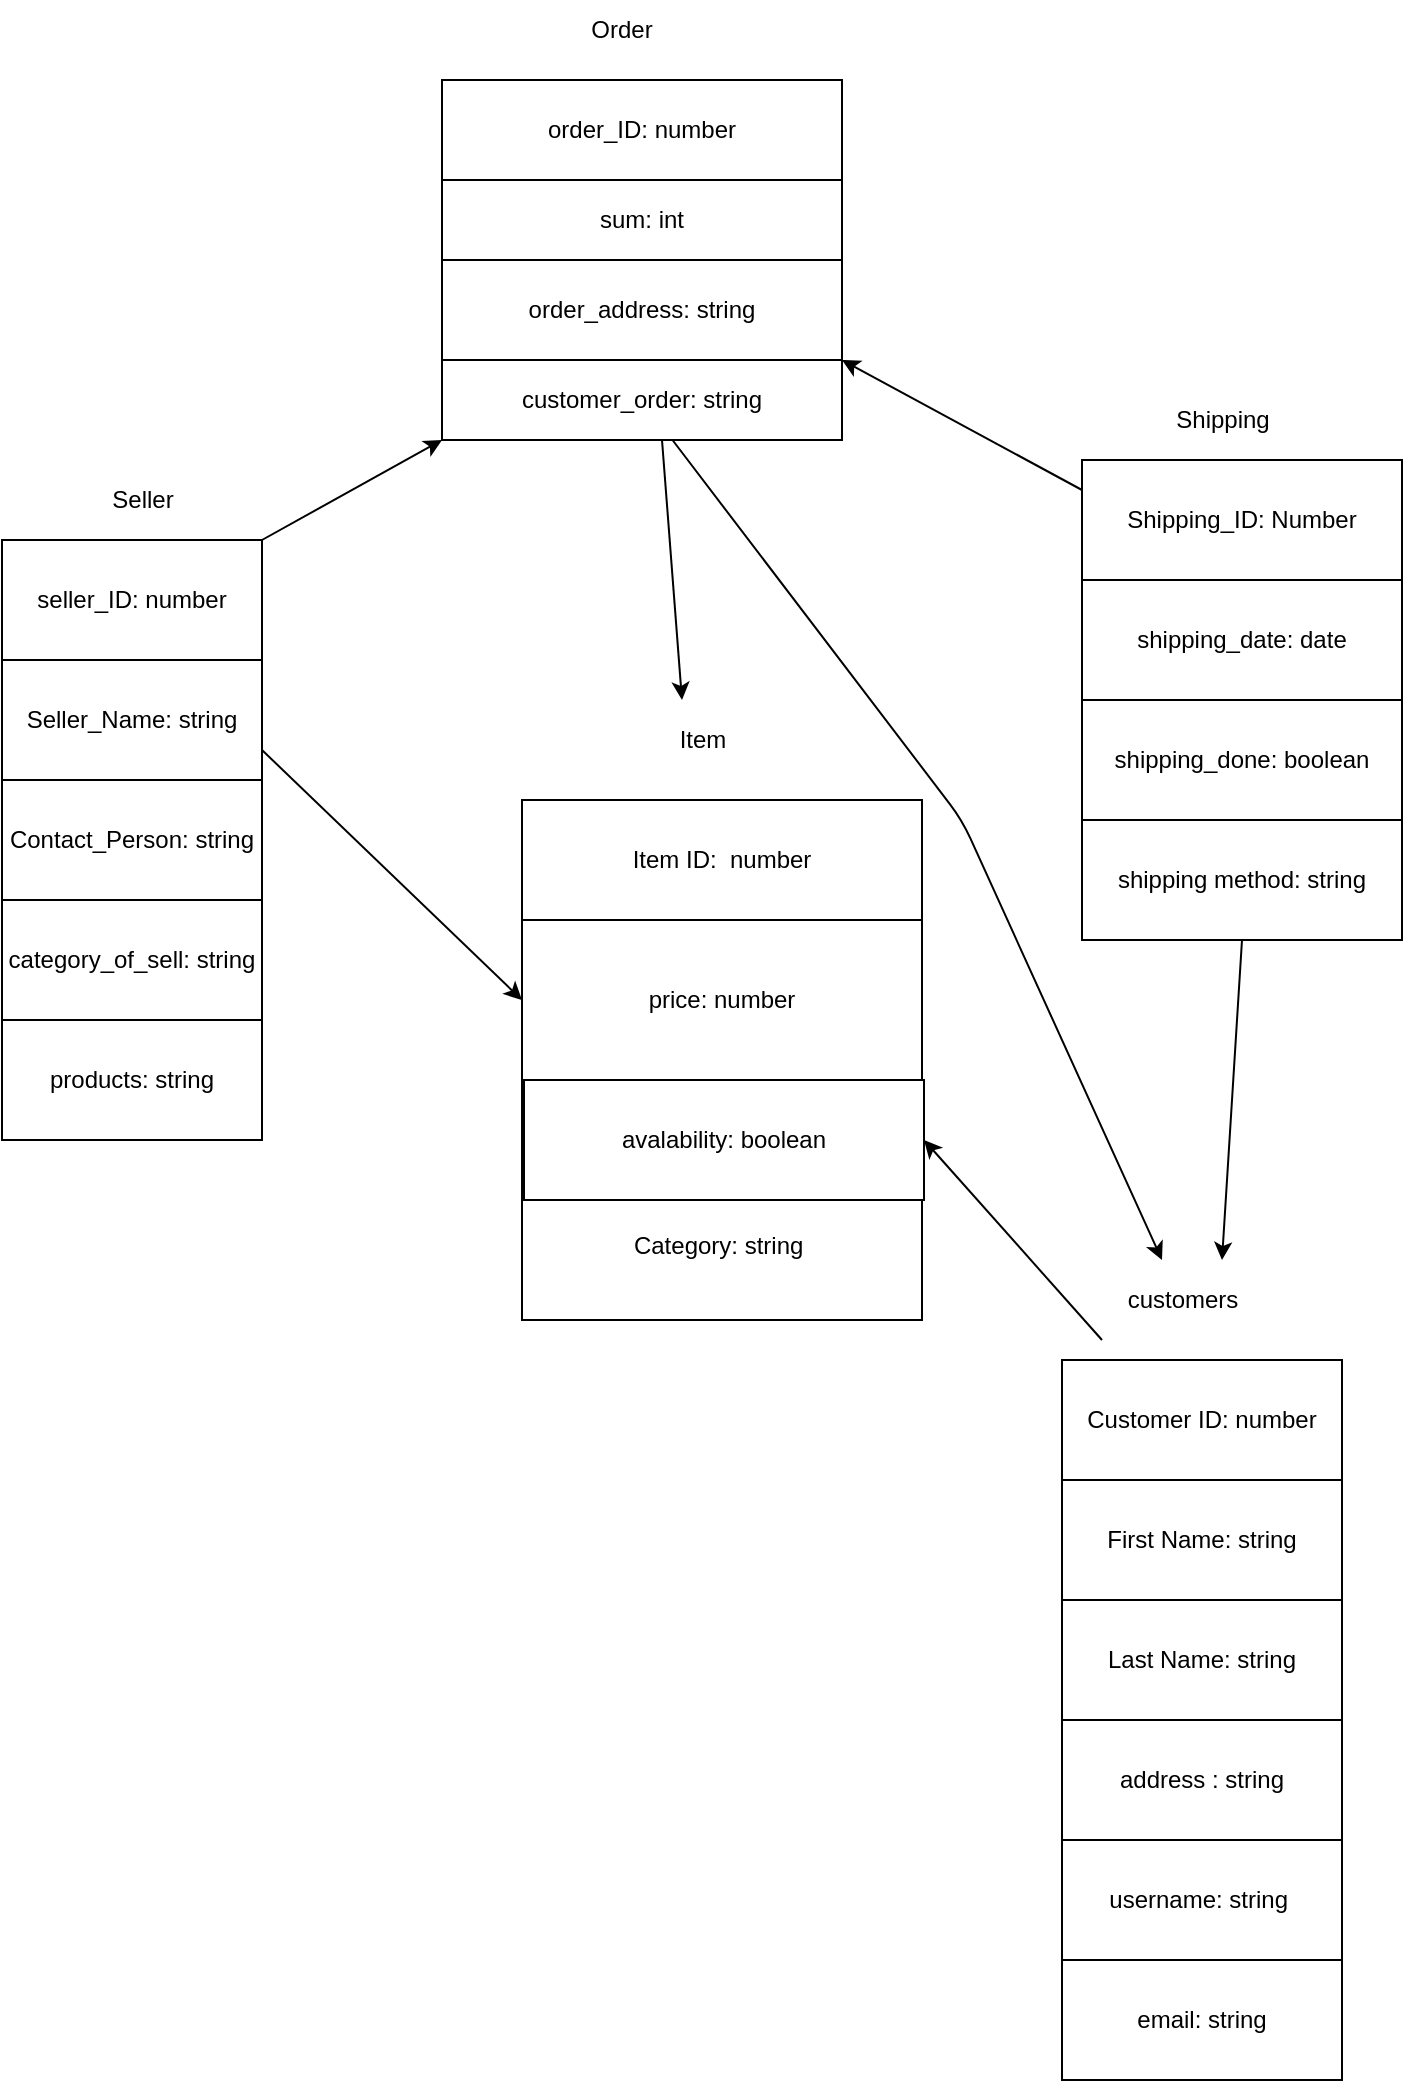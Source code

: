 <mxfile>
    <diagram id="jKFGUassMMEtoUhllaKd" name="Page-1">
        <mxGraphModel dx="903" dy="1744" grid="1" gridSize="10" guides="1" tooltips="1" connect="1" arrows="1" fold="1" page="1" pageScale="1" pageWidth="827" pageHeight="1169" math="0" shadow="0">
            <root>
                <mxCell id="0"/>
                <mxCell id="1" parent="0"/>
                <mxCell id="2" value="" style="rounded=0;whiteSpace=wrap;html=1;" vertex="1" parent="1">
                    <mxGeometry x="310" y="190" width="200" height="260" as="geometry"/>
                </mxCell>
                <mxCell id="3" value="Item ID:&amp;nbsp; number" style="rounded=0;whiteSpace=wrap;html=1;" vertex="1" parent="1">
                    <mxGeometry x="310" y="190" width="200" height="60" as="geometry"/>
                </mxCell>
                <mxCell id="4" value="Item" style="text;html=1;align=center;verticalAlign=middle;resizable=0;points=[];autosize=1;strokeColor=none;fillColor=none;" vertex="1" parent="1">
                    <mxGeometry x="380" y="150" width="40" height="20" as="geometry"/>
                </mxCell>
                <mxCell id="5" value="price: number" style="rounded=0;whiteSpace=wrap;html=1;" vertex="1" parent="1">
                    <mxGeometry x="310" y="250" width="200" height="80" as="geometry"/>
                </mxCell>
                <mxCell id="6" value="avalability: boolean" style="rounded=0;whiteSpace=wrap;html=1;" vertex="1" parent="1">
                    <mxGeometry x="311" y="330" width="200" height="60" as="geometry"/>
                </mxCell>
                <mxCell id="8" value="Category: string&amp;nbsp;&lt;span style=&quot;color: rgba(0 , 0 , 0 , 0) ; font-family: monospace ; font-size: 0px&quot;&gt;%3CmxGraphModel%3E%3Croot%3E%3CmxCell%20id%3D%220%22%2F%3E%3CmxCell%20id%3D%221%22%20parent%3D%220%22%2F%3E%3CmxCell%20id%3D%222%22%20value%3D%22Label%22%20style%3D%22edgeLabel%3Bresizable%3D0%3Bhtml%3D1%3Balign%3Dcenter%3BverticalAlign%3Dmiddle%3B%22%20connectable%3D%220%22%20vertex%3D%221%22%20parent%3D%221%22%3E%3CmxGeometry%20x%3D%22224.582%22%20y%3D%2235.232%22%20as%3D%22geometry%22%2F%3E%3C%2FmxCell%3E%3C%2Froot%3E%3C%2FmxGraphModel%3E&lt;/span&gt;&lt;br&gt;&amp;nbsp;&lt;span style=&quot;color: rgba(0 , 0 , 0 , 0) ; font-family: monospace ; font-size: 0px&quot;&gt;%3CmxGraphModel%3E%3Croot%3E%3CmxCell%20id%3D%220%22%2F%3E%3CmxCell%20id%3D%221%22%20parent%3D%220%22%2F%3E%3CmxCell%20id%3D%222%22%20value%3D%22Label%22%20style%3D%22edgeLabel%3Bresizable%3D0%3Bhtml%3D1%3Balign%3Dcenter%3BverticalAlign%3Dmiddle%3B%22%20connectable%3D%220%22%20vertex%3D%221%22%20parent%3D%221%22%3E%3CmxGeometry%20x%3D%22224.582%22%20y%3D%2235.232%22%20as%3D%22geometry%22%2F%3E%3C%2FmxCell%3E%3C%2Froot%3E%3C%2FmxGraphModel%3E&lt;/span&gt;" style="rounded=0;whiteSpace=wrap;html=1;" vertex="1" parent="1">
                    <mxGeometry x="310" y="390" width="200" height="60" as="geometry"/>
                </mxCell>
                <mxCell id="9" value="seller_ID: number" style="rounded=0;whiteSpace=wrap;html=1;" vertex="1" parent="1">
                    <mxGeometry x="50" y="60" width="130" height="60" as="geometry"/>
                </mxCell>
                <mxCell id="10" value="Seller" style="text;html=1;align=center;verticalAlign=middle;resizable=0;points=[];autosize=1;strokeColor=none;fillColor=none;" vertex="1" parent="1">
                    <mxGeometry x="95" y="30" width="50" height="20" as="geometry"/>
                </mxCell>
                <mxCell id="11" value="Seller_Name: string" style="rounded=0;whiteSpace=wrap;html=1;" vertex="1" parent="1">
                    <mxGeometry x="50" y="120" width="130" height="60" as="geometry"/>
                </mxCell>
                <mxCell id="12" value="Contact_Person: string" style="rounded=0;whiteSpace=wrap;html=1;" vertex="1" parent="1">
                    <mxGeometry x="50" y="180" width="130" height="60" as="geometry"/>
                </mxCell>
                <mxCell id="13" value="category_of_sell: string" style="rounded=0;whiteSpace=wrap;html=1;" vertex="1" parent="1">
                    <mxGeometry x="50" y="240" width="130" height="60" as="geometry"/>
                </mxCell>
                <mxCell id="14" value="products: string" style="rounded=0;whiteSpace=wrap;html=1;" vertex="1" parent="1">
                    <mxGeometry x="50" y="300" width="130" height="60" as="geometry"/>
                </mxCell>
                <mxCell id="16" value="" style="endArrow=classic;html=1;exitX=1;exitY=0.75;exitDx=0;exitDy=0;entryX=0;entryY=0.5;entryDx=0;entryDy=0;" edge="1" parent="1" source="11" target="5">
                    <mxGeometry width="50" height="50" relative="1" as="geometry">
                        <mxPoint x="410" y="210" as="sourcePoint"/>
                        <mxPoint x="460" y="160" as="targetPoint"/>
                    </mxGeometry>
                </mxCell>
                <mxCell id="17" value="order_ID: number" style="rounded=0;whiteSpace=wrap;html=1;" vertex="1" parent="1">
                    <mxGeometry x="270" y="-170" width="200" height="50" as="geometry"/>
                </mxCell>
                <mxCell id="18" value="sum: int" style="rounded=0;whiteSpace=wrap;html=1;" vertex="1" parent="1">
                    <mxGeometry x="270" y="-120" width="200" height="40" as="geometry"/>
                </mxCell>
                <mxCell id="19" value="order_address: string" style="rounded=0;whiteSpace=wrap;html=1;" vertex="1" parent="1">
                    <mxGeometry x="270" y="-80" width="200" height="50" as="geometry"/>
                </mxCell>
                <mxCell id="20" value="customer_order: string" style="rounded=0;whiteSpace=wrap;html=1;" vertex="1" parent="1">
                    <mxGeometry x="270" y="-30" width="200" height="40" as="geometry"/>
                </mxCell>
                <mxCell id="22" value="Order" style="text;html=1;strokeColor=none;fillColor=none;align=center;verticalAlign=middle;whiteSpace=wrap;rounded=0;" vertex="1" parent="1">
                    <mxGeometry x="330" y="-210" width="60" height="30" as="geometry"/>
                </mxCell>
                <mxCell id="23" value="" style="endArrow=classic;html=1;" edge="1" parent="1">
                    <mxGeometry width="50" height="50" relative="1" as="geometry">
                        <mxPoint x="380" y="10" as="sourcePoint"/>
                        <mxPoint x="390" y="140" as="targetPoint"/>
                    </mxGeometry>
                </mxCell>
                <mxCell id="24" value="" style="endArrow=classic;html=1;exitX=1;exitY=0;exitDx=0;exitDy=0;entryX=0;entryY=1;entryDx=0;entryDy=0;" edge="1" parent="1" source="9" target="20">
                    <mxGeometry relative="1" as="geometry">
                        <mxPoint x="390" y="80" as="sourcePoint"/>
                        <mxPoint x="490" y="80" as="targetPoint"/>
                    </mxGeometry>
                </mxCell>
                <mxCell id="26" value="Shipping_ID: Number" style="rounded=0;whiteSpace=wrap;html=1;" vertex="1" parent="1">
                    <mxGeometry x="590" y="20" width="160" height="60" as="geometry"/>
                </mxCell>
                <mxCell id="27" value="Shipping" style="text;html=1;align=center;verticalAlign=middle;resizable=0;points=[];autosize=1;strokeColor=none;fillColor=none;" vertex="1" parent="1">
                    <mxGeometry x="630" y="-10" width="60" height="20" as="geometry"/>
                </mxCell>
                <mxCell id="28" value="shipping_date: date" style="rounded=0;whiteSpace=wrap;html=1;" vertex="1" parent="1">
                    <mxGeometry x="590" y="80" width="160" height="60" as="geometry"/>
                </mxCell>
                <mxCell id="29" value="shipping_done: boolean" style="rounded=0;whiteSpace=wrap;html=1;" vertex="1" parent="1">
                    <mxGeometry x="590" y="140" width="160" height="60" as="geometry"/>
                </mxCell>
                <mxCell id="30" value="shipping method: string" style="rounded=0;whiteSpace=wrap;html=1;" vertex="1" parent="1">
                    <mxGeometry x="590" y="200" width="160" height="60" as="geometry"/>
                </mxCell>
                <mxCell id="31" value="" style="endArrow=classic;html=1;exitX=0;exitY=0.25;exitDx=0;exitDy=0;" edge="1" parent="1" source="26">
                    <mxGeometry width="50" height="50" relative="1" as="geometry">
                        <mxPoint x="410" y="10" as="sourcePoint"/>
                        <mxPoint x="470" y="-30" as="targetPoint"/>
                    </mxGeometry>
                </mxCell>
                <mxCell id="32" value="First Name: string" style="rounded=0;whiteSpace=wrap;html=1;" vertex="1" parent="1">
                    <mxGeometry x="580" y="530" width="140" height="60" as="geometry"/>
                </mxCell>
                <mxCell id="33" value="Customer ID: number" style="rounded=0;whiteSpace=wrap;html=1;" vertex="1" parent="1">
                    <mxGeometry x="580" y="470" width="140" height="60" as="geometry"/>
                </mxCell>
                <mxCell id="35" value="customers" style="text;html=1;align=center;verticalAlign=middle;resizable=0;points=[];autosize=1;strokeColor=none;fillColor=none;" vertex="1" parent="1">
                    <mxGeometry x="605" y="430" width="70" height="20" as="geometry"/>
                </mxCell>
                <mxCell id="36" value="Last Name: string" style="rounded=0;whiteSpace=wrap;html=1;" vertex="1" parent="1">
                    <mxGeometry x="580" y="590" width="140" height="60" as="geometry"/>
                </mxCell>
                <mxCell id="37" value="address : string" style="rounded=0;whiteSpace=wrap;html=1;" vertex="1" parent="1">
                    <mxGeometry x="580" y="650" width="140" height="60" as="geometry"/>
                </mxCell>
                <mxCell id="38" value="username: string&amp;nbsp;" style="rounded=0;whiteSpace=wrap;html=1;" vertex="1" parent="1">
                    <mxGeometry x="580" y="710" width="140" height="60" as="geometry"/>
                </mxCell>
                <mxCell id="39" value="email: string" style="rounded=0;whiteSpace=wrap;html=1;" vertex="1" parent="1">
                    <mxGeometry x="580" y="770" width="140" height="60" as="geometry"/>
                </mxCell>
                <mxCell id="40" value="" style="endArrow=classic;html=1;entryX=1;entryY=0.5;entryDx=0;entryDy=0;" edge="1" parent="1" target="6">
                    <mxGeometry width="50" height="50" relative="1" as="geometry">
                        <mxPoint x="600" y="460" as="sourcePoint"/>
                        <mxPoint x="460" y="260" as="targetPoint"/>
                    </mxGeometry>
                </mxCell>
                <mxCell id="42" value="" style="endArrow=classic;html=1;exitX=0.5;exitY=1;exitDx=0;exitDy=0;" edge="1" parent="1" source="30">
                    <mxGeometry width="50" height="50" relative="1" as="geometry">
                        <mxPoint x="675" y="330" as="sourcePoint"/>
                        <mxPoint x="660" y="420" as="targetPoint"/>
                    </mxGeometry>
                </mxCell>
                <mxCell id="44" value="" style="endArrow=classic;html=1;" edge="1" parent="1" source="20">
                    <mxGeometry width="50" height="50" relative="1" as="geometry">
                        <mxPoint x="410" y="210" as="sourcePoint"/>
                        <mxPoint x="630" y="420" as="targetPoint"/>
                        <Array as="points">
                            <mxPoint x="530" y="200"/>
                        </Array>
                    </mxGeometry>
                </mxCell>
            </root>
        </mxGraphModel>
    </diagram>
</mxfile>